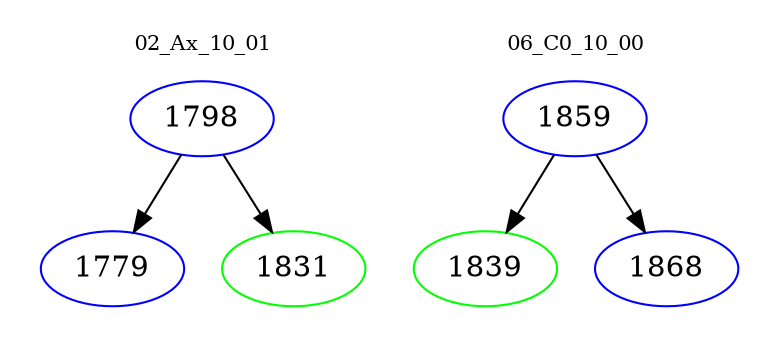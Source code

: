 digraph{
subgraph cluster_0 {
color = white
label = "02_Ax_10_01";
fontsize=10;
T0_1798 [label="1798", color="blue"]
T0_1798 -> T0_1779 [color="black"]
T0_1779 [label="1779", color="blue"]
T0_1798 -> T0_1831 [color="black"]
T0_1831 [label="1831", color="green"]
}
subgraph cluster_1 {
color = white
label = "06_C0_10_00";
fontsize=10;
T1_1859 [label="1859", color="blue"]
T1_1859 -> T1_1839 [color="black"]
T1_1839 [label="1839", color="green"]
T1_1859 -> T1_1868 [color="black"]
T1_1868 [label="1868", color="blue"]
}
}
